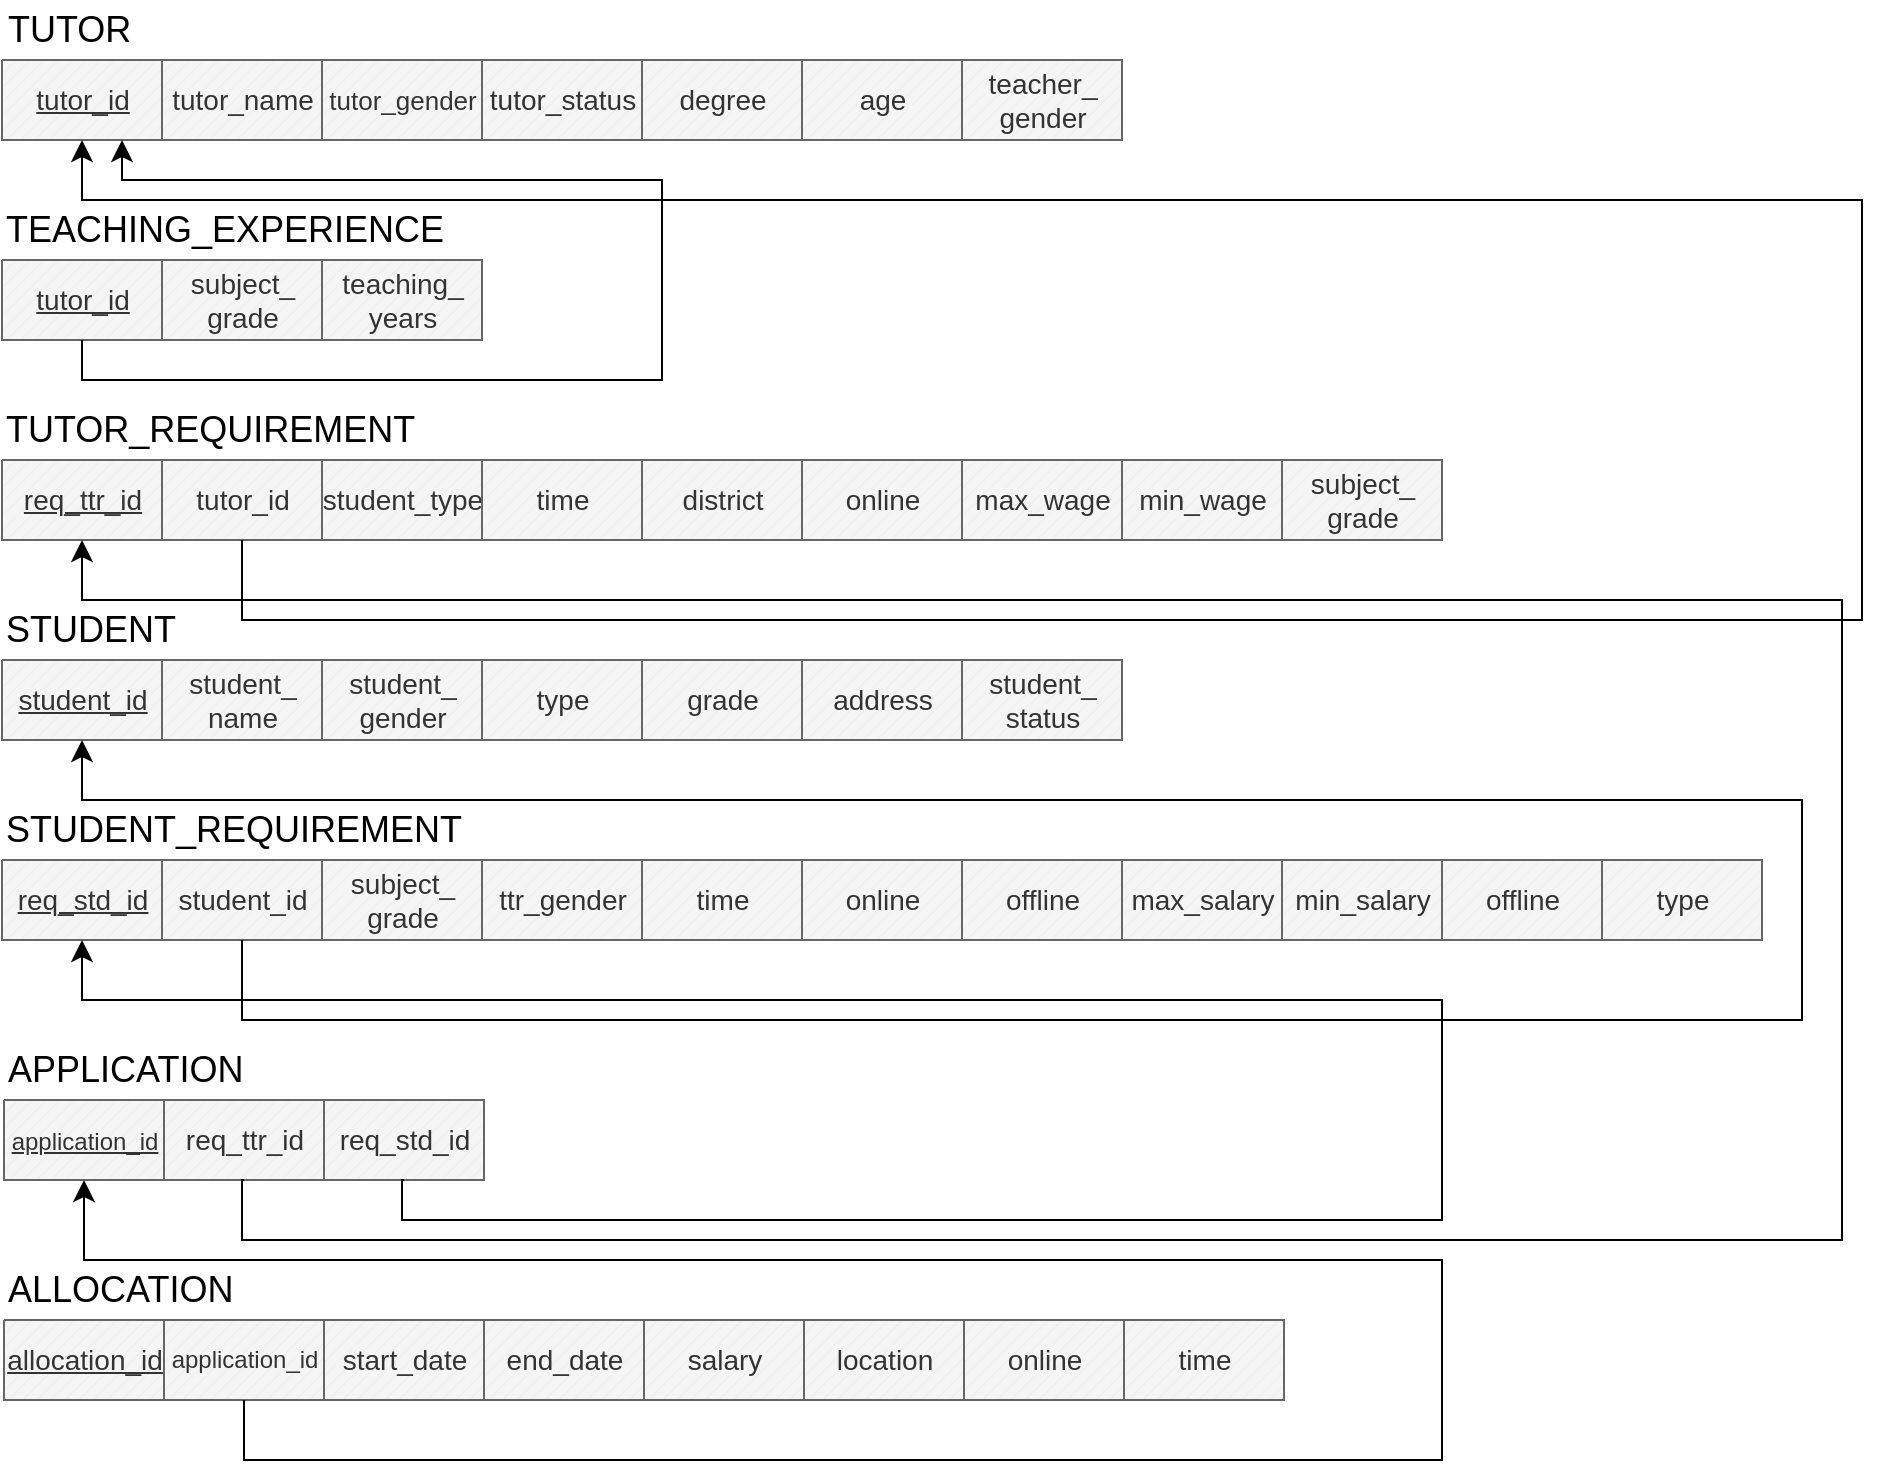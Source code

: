 <mxfile version="24.7.16">
  <diagram name="Page-1" id="DoPI4yKDYiLZZJHpUrRe">
    <mxGraphModel dx="1553" dy="1044" grid="1" gridSize="10" guides="1" tooltips="1" connect="1" arrows="1" fold="1" page="1" pageScale="1" pageWidth="850" pageHeight="1100" math="0" shadow="0">
      <root>
        <mxCell id="0" />
        <mxCell id="1" parent="0" />
        <mxCell id="M34DM71KeSweDIz9ZMkV-1" value="&lt;font style=&quot;font-size: 14px;&quot;&gt;&lt;u&gt;tutor_id&lt;/u&gt;&lt;/font&gt;" style="verticalLabelPosition=middle;verticalAlign=middle;html=1;shape=mxgraph.basic.patternFillRect;fillStyle=diag;step=5;fillStrokeWidth=0.2;fillStrokeColor=#dddddd;fillColor=#f5f5f5;fontColor=#333333;strokeColor=#666666;horizontal=1;labelPosition=center;align=center;" parent="1" vertex="1">
          <mxGeometry x="20" y="120" width="80" height="40" as="geometry" />
        </mxCell>
        <mxCell id="M34DM71KeSweDIz9ZMkV-10" value="&lt;font style=&quot;font-size: 14px;&quot;&gt;tutor_status&lt;/font&gt;" style="verticalLabelPosition=middle;verticalAlign=middle;html=1;shape=mxgraph.basic.patternFillRect;fillStyle=diag;step=5;fillStrokeWidth=0.2;fillStrokeColor=#dddddd;fillColor=#f5f5f5;fontColor=#333333;strokeColor=#666666;horizontal=1;labelPosition=center;align=center;" parent="1" vertex="1">
          <mxGeometry x="260" y="120" width="80" height="40" as="geometry" />
        </mxCell>
        <mxCell id="M34DM71KeSweDIz9ZMkV-11" value="&lt;font style=&quot;font-size: 13px;&quot;&gt;tutor_gender&lt;/font&gt;" style="verticalLabelPosition=middle;verticalAlign=middle;html=1;shape=mxgraph.basic.patternFillRect;fillStyle=diag;step=5;fillStrokeWidth=0.2;fillStrokeColor=#dddddd;fillColor=#f5f5f5;fontColor=#333333;strokeColor=#666666;horizontal=1;labelPosition=center;align=center;" parent="1" vertex="1">
          <mxGeometry x="180" y="120" width="80" height="40" as="geometry" />
        </mxCell>
        <mxCell id="M34DM71KeSweDIz9ZMkV-12" value="&lt;font style=&quot;font-size: 14px;&quot;&gt;tutor_name&lt;/font&gt;" style="verticalLabelPosition=middle;verticalAlign=middle;html=1;shape=mxgraph.basic.patternFillRect;fillStyle=diag;step=5;fillStrokeWidth=0.2;fillStrokeColor=#dddddd;fillColor=#f5f5f5;fontColor=#333333;strokeColor=#666666;horizontal=1;labelPosition=center;align=center;" parent="1" vertex="1">
          <mxGeometry x="100" y="120" width="80" height="40" as="geometry" />
        </mxCell>
        <mxCell id="M34DM71KeSweDIz9ZMkV-13" value="&lt;span style=&quot;font-size: 18px;&quot;&gt;TUTOR&lt;/span&gt;" style="text;strokeColor=none;align=left;fillColor=none;html=1;verticalAlign=middle;whiteSpace=wrap;rounded=0;" parent="1" vertex="1">
          <mxGeometry x="21" y="90" width="60" height="30" as="geometry" />
        </mxCell>
        <mxCell id="M34DM71KeSweDIz9ZMkV-50" value="&lt;font size=&quot;1&quot;&gt;&lt;u style=&quot;font-size: 14px;&quot;&gt;req_ttr_id&lt;/u&gt;&lt;/font&gt;" style="verticalLabelPosition=middle;verticalAlign=middle;html=1;shape=mxgraph.basic.patternFillRect;fillStyle=diag;step=5;fillStrokeWidth=0.2;fillStrokeColor=#dddddd;fillColor=#f5f5f5;fontColor=#333333;strokeColor=#666666;horizontal=1;labelPosition=center;align=center;" parent="1" vertex="1">
          <mxGeometry x="20" y="320" width="80" height="40" as="geometry" />
        </mxCell>
        <mxCell id="M34DM71KeSweDIz9ZMkV-57" value="&lt;font style=&quot;font-size: 14px;&quot;&gt;tutor_id&lt;/font&gt;" style="verticalLabelPosition=middle;verticalAlign=middle;html=1;shape=mxgraph.basic.patternFillRect;fillStyle=diag;step=5;fillStrokeWidth=0.2;fillStrokeColor=#dddddd;fillColor=#f5f5f5;fontColor=#333333;strokeColor=#666666;horizontal=1;labelPosition=center;align=center;" parent="1" vertex="1">
          <mxGeometry x="100" y="320" width="80" height="40" as="geometry" />
        </mxCell>
        <mxCell id="M34DM71KeSweDIz9ZMkV-61" value="&lt;font style=&quot;font-size: 14px;&quot;&gt;&lt;u&gt;student_id&lt;/u&gt;&lt;/font&gt;" style="verticalLabelPosition=middle;verticalAlign=middle;html=1;shape=mxgraph.basic.patternFillRect;fillStyle=diag;step=5;fillStrokeWidth=0.2;fillStrokeColor=#dddddd;fillColor=#f5f5f5;fontColor=#333333;strokeColor=#666666;horizontal=1;labelPosition=center;align=center;" parent="1" vertex="1">
          <mxGeometry x="20" y="420" width="80" height="40" as="geometry" />
        </mxCell>
        <mxCell id="M34DM71KeSweDIz9ZMkV-62" value="&lt;font style=&quot;font-size: 14px;&quot;&gt;student_&lt;/font&gt;&lt;div&gt;&lt;font style=&quot;font-size: 14px;&quot;&gt;name&lt;/font&gt;&lt;/div&gt;" style="verticalLabelPosition=middle;verticalAlign=middle;html=1;shape=mxgraph.basic.patternFillRect;fillStyle=diag;step=5;fillStrokeWidth=0.2;fillStrokeColor=#dddddd;fillColor=#f5f5f5;fontColor=#333333;strokeColor=#666666;horizontal=1;labelPosition=center;align=center;fontStyle=0" parent="1" vertex="1">
          <mxGeometry x="100" y="420" width="80" height="40" as="geometry" />
        </mxCell>
        <mxCell id="M34DM71KeSweDIz9ZMkV-64" value="&lt;span style=&quot;font-size: 14px;&quot;&gt;student_&lt;/span&gt;&lt;div&gt;&lt;span style=&quot;font-size: 14px;&quot;&gt;gender&lt;/span&gt;&lt;/div&gt;" style="verticalLabelPosition=middle;verticalAlign=middle;html=1;shape=mxgraph.basic.patternFillRect;fillStyle=diag;step=5;fillStrokeWidth=0.2;fillStrokeColor=#dddddd;fillColor=#f5f5f5;fontColor=#333333;strokeColor=#666666;horizontal=1;labelPosition=center;align=center;" parent="1" vertex="1">
          <mxGeometry x="180" y="420" width="80" height="40" as="geometry" />
        </mxCell>
        <mxCell id="M34DM71KeSweDIz9ZMkV-65" value="&lt;font style=&quot;font-size: 18px;&quot;&gt;STUDENT&lt;/font&gt;" style="text;strokeColor=none;align=left;fillColor=none;html=1;verticalAlign=middle;whiteSpace=wrap;rounded=0;" parent="1" vertex="1">
          <mxGeometry x="20" y="390" width="60" height="30" as="geometry" />
        </mxCell>
        <mxCell id="M34DM71KeSweDIz9ZMkV-66" value="&lt;span style=&quot;font-size: 14px;&quot;&gt;&lt;u&gt;tutor_id&lt;/u&gt;&lt;/span&gt;" style="verticalLabelPosition=middle;verticalAlign=middle;html=1;shape=mxgraph.basic.patternFillRect;fillStyle=diag;step=5;fillStrokeWidth=0.2;fillStrokeColor=#dddddd;fillColor=#f5f5f5;fontColor=#333333;strokeColor=#666666;horizontal=1;labelPosition=center;align=center;" parent="1" vertex="1">
          <mxGeometry x="20" y="220" width="80" height="40" as="geometry" />
        </mxCell>
        <mxCell id="M34DM71KeSweDIz9ZMkV-67" value="subject_&lt;div&gt;grade&lt;/div&gt;" style="verticalLabelPosition=middle;verticalAlign=middle;html=1;shape=mxgraph.basic.patternFillRect;fillStyle=diag;step=5;fillStrokeWidth=0.2;fillStrokeColor=#dddddd;fillColor=#f5f5f5;fontColor=#333333;strokeColor=#666666;horizontal=1;labelPosition=center;align=center;fontStyle=0;fontSize=14;" parent="1" vertex="1">
          <mxGeometry x="100" y="220" width="80" height="40" as="geometry" />
        </mxCell>
        <mxCell id="M34DM71KeSweDIz9ZMkV-73" value="&lt;font style=&quot;font-size: 14px;&quot;&gt;teaching_&lt;/font&gt;&lt;div&gt;&lt;font style=&quot;font-size: 14px;&quot;&gt;years&lt;/font&gt;&lt;/div&gt;" style="verticalLabelPosition=middle;verticalAlign=middle;html=1;shape=mxgraph.basic.patternFillRect;fillStyle=diag;step=5;fillStrokeWidth=0.2;fillStrokeColor=#dddddd;fillColor=#f5f5f5;fontColor=#333333;strokeColor=#666666;horizontal=1;labelPosition=center;align=center;" parent="1" vertex="1">
          <mxGeometry x="180" y="220" width="80" height="40" as="geometry" />
        </mxCell>
        <mxCell id="M34DM71KeSweDIz9ZMkV-74" value="&lt;font style=&quot;font-size: 18px;&quot;&gt;TEACHING_EXPERIENCE&lt;/font&gt;" style="text;strokeColor=none;align=left;fillColor=none;html=1;verticalAlign=middle;whiteSpace=wrap;rounded=0;" parent="1" vertex="1">
          <mxGeometry x="20" y="190" width="60" height="30" as="geometry" />
        </mxCell>
        <mxCell id="M34DM71KeSweDIz9ZMkV-75" value="&lt;span style=&quot;font-size: 14px;&quot;&gt;&lt;u&gt;allocation_id&lt;/u&gt;&lt;/span&gt;" style="verticalLabelPosition=middle;verticalAlign=middle;html=1;shape=mxgraph.basic.patternFillRect;fillStyle=diag;step=5;fillStrokeWidth=0.2;fillStrokeColor=#dddddd;fillColor=#f5f5f5;fontColor=#333333;strokeColor=#666666;horizontal=1;labelPosition=center;align=center;" parent="1" vertex="1">
          <mxGeometry x="21" y="750" width="80" height="40" as="geometry" />
        </mxCell>
        <mxCell id="M34DM71KeSweDIz9ZMkV-76" value="&lt;font style=&quot;font-size: 12px;&quot;&gt;application_id&lt;/font&gt;" style="verticalLabelPosition=middle;verticalAlign=middle;html=1;shape=mxgraph.basic.patternFillRect;fillStyle=diag;step=5;fillStrokeWidth=0.2;fillStrokeColor=#dddddd;fillColor=#f5f5f5;fontColor=#333333;strokeColor=#666666;horizontal=1;labelPosition=center;align=center;fontStyle=0" parent="1" vertex="1">
          <mxGeometry x="101" y="750" width="80" height="40" as="geometry" />
        </mxCell>
        <mxCell id="M34DM71KeSweDIz9ZMkV-78" value="&lt;font style=&quot;font-size: 14px;&quot;&gt;online&lt;/font&gt;" style="verticalLabelPosition=middle;verticalAlign=middle;html=1;shape=mxgraph.basic.patternFillRect;fillStyle=diag;step=5;fillStrokeWidth=0.2;fillStrokeColor=#dddddd;fillColor=#f5f5f5;fontColor=#333333;strokeColor=#666666;horizontal=1;labelPosition=center;align=center;" parent="1" vertex="1">
          <mxGeometry x="501" y="750" width="80" height="40" as="geometry" />
        </mxCell>
        <mxCell id="M34DM71KeSweDIz9ZMkV-79" value="&lt;font style=&quot;font-size: 14px;&quot;&gt;location&lt;/font&gt;" style="verticalLabelPosition=middle;verticalAlign=middle;html=1;shape=mxgraph.basic.patternFillRect;fillStyle=diag;step=5;fillStrokeWidth=0.2;fillStrokeColor=#dddddd;fillColor=#f5f5f5;fontColor=#333333;strokeColor=#666666;horizontal=1;labelPosition=center;align=center;" parent="1" vertex="1">
          <mxGeometry x="421" y="750" width="80" height="40" as="geometry" />
        </mxCell>
        <mxCell id="M34DM71KeSweDIz9ZMkV-80" value="&lt;font style=&quot;font-size: 14px;&quot;&gt;salary&lt;/font&gt;" style="verticalLabelPosition=middle;verticalAlign=middle;html=1;shape=mxgraph.basic.patternFillRect;fillStyle=diag;step=5;fillStrokeWidth=0.2;fillStrokeColor=#dddddd;fillColor=#f5f5f5;fontColor=#333333;strokeColor=#666666;horizontal=1;labelPosition=center;align=center;" parent="1" vertex="1">
          <mxGeometry x="341" y="750" width="80" height="40" as="geometry" />
        </mxCell>
        <mxCell id="M34DM71KeSweDIz9ZMkV-81" value="&lt;font style=&quot;font-size: 14px;&quot;&gt;end_date&lt;/font&gt;" style="verticalLabelPosition=middle;verticalAlign=middle;html=1;shape=mxgraph.basic.patternFillRect;fillStyle=diag;step=5;fillStrokeWidth=0.2;fillStrokeColor=#dddddd;fillColor=#f5f5f5;fontColor=#333333;strokeColor=#666666;horizontal=1;labelPosition=center;align=center;" parent="1" vertex="1">
          <mxGeometry x="261" y="750" width="80" height="40" as="geometry" />
        </mxCell>
        <mxCell id="M34DM71KeSweDIz9ZMkV-82" value="&lt;font style=&quot;font-size: 14px;&quot;&gt;start_date&lt;/font&gt;" style="verticalLabelPosition=middle;verticalAlign=middle;html=1;shape=mxgraph.basic.patternFillRect;fillStyle=diag;step=5;fillStrokeWidth=0.2;fillStrokeColor=#dddddd;fillColor=#f5f5f5;fontColor=#333333;strokeColor=#666666;horizontal=1;labelPosition=center;align=center;" parent="1" vertex="1">
          <mxGeometry x="181" y="750" width="80" height="40" as="geometry" />
        </mxCell>
        <mxCell id="M34DM71KeSweDIz9ZMkV-83" value="&lt;font style=&quot;font-size: 18px;&quot;&gt;ALLOCATION&lt;/font&gt;" style="text;strokeColor=none;align=left;fillColor=none;html=1;verticalAlign=middle;whiteSpace=wrap;rounded=0;" parent="1" vertex="1">
          <mxGeometry x="21" y="720" width="60" height="30" as="geometry" />
        </mxCell>
        <mxCell id="M34DM71KeSweDIz9ZMkV-84" value="&lt;span style=&quot;font-size: 14px;&quot;&gt;&lt;u&gt;req_std_id&lt;/u&gt;&lt;/span&gt;" style="verticalLabelPosition=middle;verticalAlign=middle;html=1;shape=mxgraph.basic.patternFillRect;fillStyle=diag;step=5;fillStrokeWidth=0.2;fillStrokeColor=#dddddd;fillColor=#f5f5f5;fontColor=#333333;strokeColor=#666666;horizontal=1;labelPosition=center;align=center;" parent="1" vertex="1">
          <mxGeometry x="20" y="520" width="80" height="40" as="geometry" />
        </mxCell>
        <mxCell id="M34DM71KeSweDIz9ZMkV-85" value="student_id" style="verticalLabelPosition=middle;verticalAlign=middle;html=1;shape=mxgraph.basic.patternFillRect;fillStyle=diag;step=5;fillStrokeWidth=0.2;fillStrokeColor=#dddddd;fillColor=#f5f5f5;fontColor=#333333;strokeColor=#666666;horizontal=1;labelPosition=center;align=center;fontStyle=0;fontSize=14;" parent="1" vertex="1">
          <mxGeometry x="100" y="520" width="80" height="40" as="geometry" />
        </mxCell>
        <mxCell id="M34DM71KeSweDIz9ZMkV-86" value="&lt;font style=&quot;font-size: 14px;&quot;&gt;time&lt;/font&gt;" style="verticalLabelPosition=middle;verticalAlign=middle;html=1;shape=mxgraph.basic.patternFillRect;fillStyle=diag;step=5;fillStrokeWidth=0.2;fillStrokeColor=#dddddd;fillColor=#f5f5f5;fontColor=#333333;strokeColor=#666666;horizontal=1;labelPosition=center;align=center;" parent="1" vertex="1">
          <mxGeometry x="340" y="520" width="80" height="40" as="geometry" />
        </mxCell>
        <mxCell id="M34DM71KeSweDIz9ZMkV-87" value="&lt;span style=&quot;font-size: 14px;&quot;&gt;ttr_gender&lt;/span&gt;" style="verticalLabelPosition=middle;verticalAlign=middle;html=1;shape=mxgraph.basic.patternFillRect;fillStyle=diag;step=5;fillStrokeWidth=0.2;fillStrokeColor=#dddddd;fillColor=#f5f5f5;fontColor=#333333;strokeColor=#666666;horizontal=1;labelPosition=center;align=center;" parent="1" vertex="1">
          <mxGeometry x="260" y="520" width="80" height="40" as="geometry" />
        </mxCell>
        <mxCell id="M34DM71KeSweDIz9ZMkV-88" value="&lt;span style=&quot;font-size: 14px;&quot;&gt;subject_&lt;/span&gt;&lt;div&gt;&lt;span style=&quot;font-size: 14px;&quot;&gt;grade&lt;/span&gt;&lt;/div&gt;" style="verticalLabelPosition=middle;verticalAlign=middle;html=1;shape=mxgraph.basic.patternFillRect;fillStyle=diag;step=5;fillStrokeWidth=0.2;fillStrokeColor=#dddddd;fillColor=#f5f5f5;fontColor=#333333;strokeColor=#666666;horizontal=1;labelPosition=center;align=center;" parent="1" vertex="1">
          <mxGeometry x="180" y="520" width="80" height="40" as="geometry" />
        </mxCell>
        <mxCell id="M34DM71KeSweDIz9ZMkV-89" value="&lt;font style=&quot;font-size: 18px;&quot;&gt;STUDENT_REQUIREMENT&lt;/font&gt;" style="text;strokeColor=none;align=left;fillColor=none;html=1;verticalAlign=middle;whiteSpace=wrap;rounded=0;" parent="1" vertex="1">
          <mxGeometry x="20" y="490" width="60" height="30" as="geometry" />
        </mxCell>
        <mxCell id="M34DM71KeSweDIz9ZMkV-94" value="&lt;span style=&quot;font-size: 14px;&quot;&gt;type&lt;/span&gt;" style="verticalLabelPosition=middle;verticalAlign=middle;html=1;shape=mxgraph.basic.patternFillRect;fillStyle=diag;step=5;fillStrokeWidth=0.2;fillStrokeColor=#dddddd;fillColor=#f5f5f5;fontColor=#333333;strokeColor=#666666;horizontal=1;labelPosition=center;align=center;" parent="1" vertex="1">
          <mxGeometry x="260" y="420" width="80" height="40" as="geometry" />
        </mxCell>
        <mxCell id="M34DM71KeSweDIz9ZMkV-101" value="&lt;font style=&quot;font-size: 12px;&quot;&gt;&lt;u&gt;application_id&lt;/u&gt;&lt;/font&gt;" style="verticalLabelPosition=middle;verticalAlign=middle;html=1;shape=mxgraph.basic.patternFillRect;fillStyle=diag;step=5;fillStrokeWidth=0.2;fillStrokeColor=#dddddd;fillColor=#f5f5f5;fontColor=#333333;strokeColor=#666666;horizontal=1;labelPosition=center;align=center;fontStyle=0;fontSize=14;" parent="1" vertex="1">
          <mxGeometry x="21" y="640" width="80" height="40" as="geometry" />
        </mxCell>
        <mxCell id="M34DM71KeSweDIz9ZMkV-102" value="&lt;font style=&quot;font-size: 18px;&quot;&gt;APPLICATION&lt;/font&gt;" style="text;strokeColor=none;align=left;fillColor=none;html=1;verticalAlign=middle;whiteSpace=wrap;rounded=0;" parent="1" vertex="1">
          <mxGeometry x="21" y="610" width="60" height="30" as="geometry" />
        </mxCell>
        <mxCell id="M34DM71KeSweDIz9ZMkV-103" value="req_ttr_id" style="verticalLabelPosition=middle;verticalAlign=middle;html=1;shape=mxgraph.basic.patternFillRect;fillStyle=diag;step=5;fillStrokeWidth=0.2;fillStrokeColor=#dddddd;fillColor=#f5f5f5;fontColor=#333333;strokeColor=#666666;horizontal=1;labelPosition=center;align=center;fontStyle=0;fontSize=14;" parent="1" vertex="1">
          <mxGeometry x="101" y="640" width="80" height="40" as="geometry" />
        </mxCell>
        <mxCell id="M34DM71KeSweDIz9ZMkV-104" value="req_std_id" style="verticalLabelPosition=middle;verticalAlign=middle;html=1;shape=mxgraph.basic.patternFillRect;fillStyle=diag;step=5;fillStrokeWidth=0.2;fillStrokeColor=#dddddd;fillColor=#f5f5f5;fontColor=#333333;strokeColor=#666666;horizontal=1;labelPosition=center;align=center;fontStyle=0;fontSize=14;" parent="1" vertex="1">
          <mxGeometry x="181" y="640" width="80" height="40" as="geometry" />
        </mxCell>
        <mxCell id="M34DM71KeSweDIz9ZMkV-105" value="&lt;font style=&quot;font-size: 14px;&quot;&gt;time&lt;/font&gt;" style="verticalLabelPosition=middle;verticalAlign=middle;html=1;shape=mxgraph.basic.patternFillRect;fillStyle=diag;step=5;fillStrokeWidth=0.2;fillStrokeColor=#dddddd;fillColor=#f5f5f5;fontColor=#333333;strokeColor=#666666;horizontal=1;labelPosition=center;align=center;" parent="1" vertex="1">
          <mxGeometry x="581" y="750" width="80" height="40" as="geometry" />
        </mxCell>
        <mxCell id="M34DM71KeSweDIz9ZMkV-107" value="&lt;font style=&quot;font-size: 14px;&quot;&gt;online&lt;/font&gt;" style="verticalLabelPosition=middle;verticalAlign=middle;html=1;shape=mxgraph.basic.patternFillRect;fillStyle=diag;step=5;fillStrokeWidth=0.2;fillStrokeColor=#dddddd;fillColor=#f5f5f5;fontColor=#333333;strokeColor=#666666;horizontal=1;labelPosition=center;align=center;" parent="1" vertex="1">
          <mxGeometry x="420" y="520" width="80" height="40" as="geometry" />
        </mxCell>
        <mxCell id="M34DM71KeSweDIz9ZMkV-110" value="&lt;font style=&quot;font-size: 14px;&quot;&gt;student_type&lt;/font&gt;" style="verticalLabelPosition=middle;verticalAlign=middle;html=1;shape=mxgraph.basic.patternFillRect;fillStyle=diag;step=5;fillStrokeWidth=0.2;fillStrokeColor=#dddddd;fillColor=#f5f5f5;fontColor=#333333;strokeColor=#666666;horizontal=1;labelPosition=center;align=center;" parent="1" vertex="1">
          <mxGeometry x="180" y="320" width="80" height="40" as="geometry" />
        </mxCell>
        <mxCell id="M34DM71KeSweDIz9ZMkV-111" value="&lt;font style=&quot;font-size: 14px;&quot;&gt;time&lt;/font&gt;" style="verticalLabelPosition=middle;verticalAlign=middle;html=1;shape=mxgraph.basic.patternFillRect;fillStyle=diag;step=5;fillStrokeWidth=0.2;fillStrokeColor=#dddddd;fillColor=#f5f5f5;fontColor=#333333;strokeColor=#666666;horizontal=1;labelPosition=center;align=center;" parent="1" vertex="1">
          <mxGeometry x="260" y="320" width="80" height="40" as="geometry" />
        </mxCell>
        <mxCell id="jEa2lh7kX_jTC0o8hDlu-7" value="&lt;font style=&quot;font-size: 18px;&quot;&gt;TUTOR_REQUIREMENT&lt;/font&gt;" style="text;strokeColor=none;align=left;fillColor=none;html=1;verticalAlign=middle;whiteSpace=wrap;rounded=0;" vertex="1" parent="1">
          <mxGeometry x="20" y="290" width="60" height="30" as="geometry" />
        </mxCell>
        <mxCell id="jEa2lh7kX_jTC0o8hDlu-8" value="&lt;font style=&quot;font-size: 14px;&quot;&gt;district&lt;/font&gt;" style="verticalLabelPosition=middle;verticalAlign=middle;html=1;shape=mxgraph.basic.patternFillRect;fillStyle=diag;step=5;fillStrokeWidth=0.2;fillStrokeColor=#dddddd;fillColor=#f5f5f5;fontColor=#333333;strokeColor=#666666;horizontal=1;labelPosition=center;align=center;" vertex="1" parent="1">
          <mxGeometry x="340" y="320" width="80" height="40" as="geometry" />
        </mxCell>
        <mxCell id="jEa2lh7kX_jTC0o8hDlu-9" value="&lt;font style=&quot;font-size: 14px;&quot;&gt;online&lt;/font&gt;" style="verticalLabelPosition=middle;verticalAlign=middle;html=1;shape=mxgraph.basic.patternFillRect;fillStyle=diag;step=5;fillStrokeWidth=0.2;fillStrokeColor=#dddddd;fillColor=#f5f5f5;fontColor=#333333;strokeColor=#666666;horizontal=1;labelPosition=center;align=center;" vertex="1" parent="1">
          <mxGeometry x="420" y="320" width="80" height="40" as="geometry" />
        </mxCell>
        <mxCell id="jEa2lh7kX_jTC0o8hDlu-10" value="&lt;font style=&quot;font-size: 14px;&quot;&gt;max_wage&lt;/font&gt;" style="verticalLabelPosition=middle;verticalAlign=middle;html=1;shape=mxgraph.basic.patternFillRect;fillStyle=diag;step=5;fillStrokeWidth=0.2;fillStrokeColor=#dddddd;fillColor=#f5f5f5;fontColor=#333333;strokeColor=#666666;horizontal=1;labelPosition=center;align=center;" vertex="1" parent="1">
          <mxGeometry x="500" y="320" width="80" height="40" as="geometry" />
        </mxCell>
        <mxCell id="jEa2lh7kX_jTC0o8hDlu-11" value="&lt;font style=&quot;font-size: 14px;&quot;&gt;min_wage&lt;/font&gt;" style="verticalLabelPosition=middle;verticalAlign=middle;html=1;shape=mxgraph.basic.patternFillRect;fillStyle=diag;step=5;fillStrokeWidth=0.2;fillStrokeColor=#dddddd;fillColor=#f5f5f5;fontColor=#333333;strokeColor=#666666;horizontal=1;labelPosition=center;align=center;" vertex="1" parent="1">
          <mxGeometry x="580" y="320" width="80" height="40" as="geometry" />
        </mxCell>
        <mxCell id="jEa2lh7kX_jTC0o8hDlu-12" value="&lt;font style=&quot;font-size: 14px;&quot;&gt;subject_&lt;/font&gt;&lt;div&gt;&lt;font style=&quot;font-size: 14px;&quot;&gt;grade&lt;/font&gt;&lt;/div&gt;" style="verticalLabelPosition=middle;verticalAlign=middle;html=1;shape=mxgraph.basic.patternFillRect;fillStyle=diag;step=5;fillStrokeWidth=0.2;fillStrokeColor=#dddddd;fillColor=#f5f5f5;fontColor=#333333;strokeColor=#666666;horizontal=1;labelPosition=center;align=center;" vertex="1" parent="1">
          <mxGeometry x="660" y="320" width="80" height="40" as="geometry" />
        </mxCell>
        <mxCell id="jEa2lh7kX_jTC0o8hDlu-13" value="&lt;font style=&quot;font-size: 14px;&quot;&gt;grade&lt;/font&gt;" style="verticalLabelPosition=middle;verticalAlign=middle;html=1;shape=mxgraph.basic.patternFillRect;fillStyle=diag;step=5;fillStrokeWidth=0.2;fillStrokeColor=#dddddd;fillColor=#f5f5f5;fontColor=#333333;strokeColor=#666666;horizontal=1;labelPosition=center;align=center;" vertex="1" parent="1">
          <mxGeometry x="340" y="420" width="80" height="40" as="geometry" />
        </mxCell>
        <mxCell id="jEa2lh7kX_jTC0o8hDlu-14" value="&lt;span style=&quot;font-size: 14px;&quot;&gt;address&lt;/span&gt;" style="verticalLabelPosition=middle;verticalAlign=middle;html=1;shape=mxgraph.basic.patternFillRect;fillStyle=diag;step=5;fillStrokeWidth=0.2;fillStrokeColor=#dddddd;fillColor=#f5f5f5;fontColor=#333333;strokeColor=#666666;horizontal=1;labelPosition=center;align=center;" vertex="1" parent="1">
          <mxGeometry x="420" y="420" width="80" height="40" as="geometry" />
        </mxCell>
        <mxCell id="jEa2lh7kX_jTC0o8hDlu-15" value="&lt;font style=&quot;font-size: 14px;&quot;&gt;student_&lt;/font&gt;&lt;div&gt;&lt;font style=&quot;font-size: 14px;&quot;&gt;status&lt;/font&gt;&lt;/div&gt;" style="verticalLabelPosition=middle;verticalAlign=middle;html=1;shape=mxgraph.basic.patternFillRect;fillStyle=diag;step=5;fillStrokeWidth=0.2;fillStrokeColor=#dddddd;fillColor=#f5f5f5;fontColor=#333333;strokeColor=#666666;horizontal=1;labelPosition=center;align=center;" vertex="1" parent="1">
          <mxGeometry x="500" y="420" width="80" height="40" as="geometry" />
        </mxCell>
        <mxCell id="jEa2lh7kX_jTC0o8hDlu-18" value="&lt;font style=&quot;font-size: 14px;&quot;&gt;offline&lt;/font&gt;" style="verticalLabelPosition=middle;verticalAlign=middle;html=1;shape=mxgraph.basic.patternFillRect;fillStyle=diag;step=5;fillStrokeWidth=0.2;fillStrokeColor=#dddddd;fillColor=#f5f5f5;fontColor=#333333;strokeColor=#666666;horizontal=1;labelPosition=center;align=center;" vertex="1" parent="1">
          <mxGeometry x="500" y="520" width="80" height="40" as="geometry" />
        </mxCell>
        <mxCell id="jEa2lh7kX_jTC0o8hDlu-19" value="&lt;font style=&quot;font-size: 14px;&quot;&gt;max_salary&lt;/font&gt;" style="verticalLabelPosition=middle;verticalAlign=middle;html=1;shape=mxgraph.basic.patternFillRect;fillStyle=diag;step=5;fillStrokeWidth=0.2;fillStrokeColor=#dddddd;fillColor=#f5f5f5;fontColor=#333333;strokeColor=#666666;horizontal=1;labelPosition=center;align=center;" vertex="1" parent="1">
          <mxGeometry x="580" y="520" width="80" height="40" as="geometry" />
        </mxCell>
        <mxCell id="jEa2lh7kX_jTC0o8hDlu-20" value="&lt;font style=&quot;font-size: 14px;&quot;&gt;min_salary&lt;/font&gt;" style="verticalLabelPosition=middle;verticalAlign=middle;html=1;shape=mxgraph.basic.patternFillRect;fillStyle=diag;step=5;fillStrokeWidth=0.2;fillStrokeColor=#dddddd;fillColor=#f5f5f5;fontColor=#333333;strokeColor=#666666;horizontal=1;labelPosition=center;align=center;" vertex="1" parent="1">
          <mxGeometry x="660" y="520" width="80" height="40" as="geometry" />
        </mxCell>
        <mxCell id="jEa2lh7kX_jTC0o8hDlu-21" value="&lt;span style=&quot;font-size: 14px;&quot;&gt;offline&lt;/span&gt;" style="verticalLabelPosition=middle;verticalAlign=middle;html=1;shape=mxgraph.basic.patternFillRect;fillStyle=diag;step=5;fillStrokeWidth=0.2;fillStrokeColor=#dddddd;fillColor=#f5f5f5;fontColor=#333333;strokeColor=#666666;horizontal=1;labelPosition=center;align=center;" vertex="1" parent="1">
          <mxGeometry x="740" y="520" width="80" height="40" as="geometry" />
        </mxCell>
        <mxCell id="jEa2lh7kX_jTC0o8hDlu-25" value="" style="edgeStyle=segmentEdgeStyle;endArrow=classic;html=1;curved=0;rounded=0;endSize=8;startSize=8;sourcePerimeterSpacing=0;targetPerimeterSpacing=0;fontSize=12;exitX=0.5;exitY=1;exitDx=0;exitDy=0;exitPerimeter=0;entryX=0.5;entryY=1;entryDx=0;entryDy=0;entryPerimeter=0;" edge="1" parent="1" source="M34DM71KeSweDIz9ZMkV-103" target="M34DM71KeSweDIz9ZMkV-50">
          <mxGeometry width="140" relative="1" as="geometry">
            <mxPoint x="210" y="820" as="sourcePoint" />
            <mxPoint x="390" y="590" as="targetPoint" />
            <Array as="points">
              <mxPoint x="140" y="710" />
              <mxPoint x="940" y="710" />
              <mxPoint x="940" y="390" />
              <mxPoint x="60" y="390" />
            </Array>
          </mxGeometry>
        </mxCell>
        <mxCell id="jEa2lh7kX_jTC0o8hDlu-26" value="" style="edgeStyle=segmentEdgeStyle;endArrow=classic;html=1;curved=0;rounded=0;endSize=8;startSize=8;sourcePerimeterSpacing=0;targetPerimeterSpacing=0;fontSize=12;exitX=0.5;exitY=1;exitDx=0;exitDy=0;exitPerimeter=0;entryX=0.5;entryY=1;entryDx=0;entryDy=0;entryPerimeter=0;" edge="1" parent="1" source="M34DM71KeSweDIz9ZMkV-104" target="M34DM71KeSweDIz9ZMkV-84">
          <mxGeometry width="140" relative="1" as="geometry">
            <mxPoint x="280" y="720" as="sourcePoint" />
            <mxPoint x="420" y="780" as="targetPoint" />
            <Array as="points">
              <mxPoint x="220" y="700" />
              <mxPoint x="740" y="700" />
              <mxPoint x="740" y="590" />
              <mxPoint x="60" y="590" />
            </Array>
          </mxGeometry>
        </mxCell>
        <mxCell id="jEa2lh7kX_jTC0o8hDlu-28" value="" style="edgeStyle=segmentEdgeStyle;endArrow=classic;html=1;curved=0;rounded=0;endSize=8;startSize=8;sourcePerimeterSpacing=0;targetPerimeterSpacing=0;fontSize=12;exitX=0.5;exitY=1;exitDx=0;exitDy=0;exitPerimeter=0;entryX=0.5;entryY=1;entryDx=0;entryDy=0;entryPerimeter=0;" edge="1" parent="1" source="M34DM71KeSweDIz9ZMkV-76" target="M34DM71KeSweDIz9ZMkV-101">
          <mxGeometry width="140" relative="1" as="geometry">
            <mxPoint x="100" y="860" as="sourcePoint" />
            <mxPoint x="240" y="920" as="targetPoint" />
            <Array as="points">
              <mxPoint x="141" y="820" />
              <mxPoint x="740" y="820" />
              <mxPoint x="740" y="720" />
              <mxPoint x="61" y="720" />
            </Array>
          </mxGeometry>
        </mxCell>
        <mxCell id="jEa2lh7kX_jTC0o8hDlu-30" value="" style="edgeStyle=segmentEdgeStyle;endArrow=classic;html=1;curved=0;rounded=0;endSize=8;startSize=8;sourcePerimeterSpacing=0;targetPerimeterSpacing=0;fontSize=12;exitX=0.5;exitY=1;exitDx=0;exitDy=0;exitPerimeter=0;entryX=0.5;entryY=1;entryDx=0;entryDy=0;entryPerimeter=0;" edge="1" parent="1" source="M34DM71KeSweDIz9ZMkV-85" target="M34DM71KeSweDIz9ZMkV-61">
          <mxGeometry width="140" relative="1" as="geometry">
            <mxPoint x="130" y="590" as="sourcePoint" />
            <mxPoint x="270" y="650" as="targetPoint" />
            <Array as="points">
              <mxPoint x="140" y="600" />
              <mxPoint x="920" y="600" />
              <mxPoint x="920" y="490" />
              <mxPoint x="60" y="490" />
            </Array>
          </mxGeometry>
        </mxCell>
        <mxCell id="jEa2lh7kX_jTC0o8hDlu-31" style="edgeStyle=none;curved=1;rounded=0;orthogonalLoop=1;jettySize=auto;html=1;entryX=0.5;entryY=1;entryDx=0;entryDy=0;entryPerimeter=0;fontSize=12;startSize=8;endSize=8;" edge="1" parent="1" source="M34DM71KeSweDIz9ZMkV-85" target="M34DM71KeSweDIz9ZMkV-85">
          <mxGeometry relative="1" as="geometry" />
        </mxCell>
        <mxCell id="jEa2lh7kX_jTC0o8hDlu-33" value="" style="edgeStyle=segmentEdgeStyle;endArrow=classic;html=1;curved=0;rounded=0;endSize=8;startSize=8;sourcePerimeterSpacing=0;targetPerimeterSpacing=0;fontSize=12;exitX=0.5;exitY=1;exitDx=0;exitDy=0;exitPerimeter=0;entryX=0.5;entryY=1;entryDx=0;entryDy=0;entryPerimeter=0;" edge="1" parent="1" source="M34DM71KeSweDIz9ZMkV-57" target="M34DM71KeSweDIz9ZMkV-1">
          <mxGeometry width="140" relative="1" as="geometry">
            <mxPoint x="80" y="340" as="sourcePoint" />
            <mxPoint x="60" y="260" as="targetPoint" />
            <Array as="points">
              <mxPoint x="140" y="400" />
              <mxPoint x="950" y="400" />
              <mxPoint x="950" y="190" />
              <mxPoint x="60" y="190" />
            </Array>
          </mxGeometry>
        </mxCell>
        <mxCell id="jEa2lh7kX_jTC0o8hDlu-34" value="" style="edgeStyle=segmentEdgeStyle;endArrow=classic;html=1;curved=0;rounded=0;endSize=8;startSize=8;sourcePerimeterSpacing=0;targetPerimeterSpacing=0;fontSize=12;exitX=0.5;exitY=1;exitDx=0;exitDy=0;exitPerimeter=0;entryX=0.75;entryY=1;entryDx=0;entryDy=0;entryPerimeter=0;" edge="1" parent="1" source="M34DM71KeSweDIz9ZMkV-66" target="M34DM71KeSweDIz9ZMkV-1">
          <mxGeometry width="140" relative="1" as="geometry">
            <mxPoint x="30" y="250" as="sourcePoint" />
            <mxPoint x="170" y="310" as="targetPoint" />
            <Array as="points">
              <mxPoint x="60" y="280" />
              <mxPoint x="350" y="280" />
              <mxPoint x="350" y="180" />
              <mxPoint x="80" y="180" />
            </Array>
          </mxGeometry>
        </mxCell>
        <mxCell id="jEa2lh7kX_jTC0o8hDlu-36" value="&lt;font style=&quot;font-size: 14px;&quot;&gt;degree&lt;/font&gt;" style="verticalLabelPosition=middle;verticalAlign=middle;html=1;shape=mxgraph.basic.patternFillRect;fillStyle=diag;step=5;fillStrokeWidth=0.2;fillStrokeColor=#dddddd;fillColor=#f5f5f5;fontColor=#333333;strokeColor=#666666;horizontal=1;labelPosition=center;align=center;" vertex="1" parent="1">
          <mxGeometry x="340" y="120" width="80" height="40" as="geometry" />
        </mxCell>
        <mxCell id="jEa2lh7kX_jTC0o8hDlu-37" value="&lt;font style=&quot;font-size: 14px;&quot;&gt;age&lt;/font&gt;" style="verticalLabelPosition=middle;verticalAlign=middle;html=1;shape=mxgraph.basic.patternFillRect;fillStyle=diag;step=5;fillStrokeWidth=0.2;fillStrokeColor=#dddddd;fillColor=#f5f5f5;fontColor=#333333;strokeColor=#666666;horizontal=1;labelPosition=center;align=center;" vertex="1" parent="1">
          <mxGeometry x="420" y="120" width="80" height="40" as="geometry" />
        </mxCell>
        <mxCell id="jEa2lh7kX_jTC0o8hDlu-38" value="&lt;font style=&quot;font-size: 14px;&quot;&gt;teacher_&lt;/font&gt;&lt;div&gt;&lt;font style=&quot;font-size: 14px;&quot;&gt;gender&lt;/font&gt;&lt;/div&gt;" style="verticalLabelPosition=middle;verticalAlign=middle;html=1;shape=mxgraph.basic.patternFillRect;fillStyle=diag;step=5;fillStrokeWidth=0.2;fillStrokeColor=#dddddd;fillColor=#f5f5f5;fontColor=#333333;strokeColor=#666666;horizontal=1;labelPosition=center;align=center;" vertex="1" parent="1">
          <mxGeometry x="500" y="120" width="80" height="40" as="geometry" />
        </mxCell>
        <mxCell id="jEa2lh7kX_jTC0o8hDlu-40" value="&lt;span style=&quot;font-size: 14px;&quot;&gt;type&lt;/span&gt;" style="verticalLabelPosition=middle;verticalAlign=middle;html=1;shape=mxgraph.basic.patternFillRect;fillStyle=diag;step=5;fillStrokeWidth=0.2;fillStrokeColor=#dddddd;fillColor=#f5f5f5;fontColor=#333333;strokeColor=#666666;horizontal=1;labelPosition=center;align=center;" vertex="1" parent="1">
          <mxGeometry x="820" y="520" width="80" height="40" as="geometry" />
        </mxCell>
      </root>
    </mxGraphModel>
  </diagram>
</mxfile>
